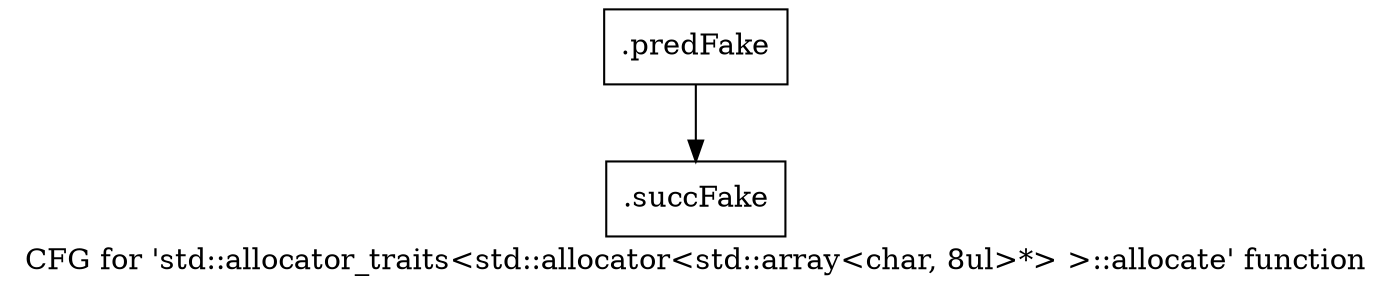 digraph "CFG for 'std::allocator_traits\<std::allocator\<std::array\<char, 8ul\>*\> \>::allocate' function" {
	label="CFG for 'std::allocator_traits\<std::allocator\<std::array\<char, 8ul\>*\> \>::allocate' function";

	Node0x5a432a0 [shape=record,filename="",linenumber="",label="{.predFake}"];
	Node0x5a432a0 -> Node0x61749a0[ callList="" memoryops="" filename="/mnt/xilinx/Vitis_HLS/2021.2/tps/lnx64/gcc-6.2.0/lib/gcc/x86_64-pc-linux-gnu/6.2.0/../../../../include/c++/6.2.0/bits/alloc_traits.h" execusionnum="3"];
	Node0x61749a0 [shape=record,filename="/mnt/xilinx/Vitis_HLS/2021.2/tps/lnx64/gcc-6.2.0/lib/gcc/x86_64-pc-linux-gnu/6.2.0/../../../../include/c++/6.2.0/bits/alloc_traits.h",linenumber="416",label="{.succFake}"];
}
